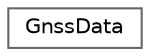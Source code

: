 digraph "Graphical Class Hierarchy"
{
 // LATEX_PDF_SIZE
  bgcolor="transparent";
  edge [fontname=Helvetica,fontsize=10,labelfontname=Helvetica,labelfontsize=10];
  node [fontname=Helvetica,fontsize=10,shape=box,height=0.2,width=0.4];
  rankdir="LR";
  Node0 [id="Node000000",label="GnssData",height=0.2,width=0.4,color="grey40", fillcolor="white", style="filled",URL="$struct_gnss_data.html",tooltip=" "];
}
